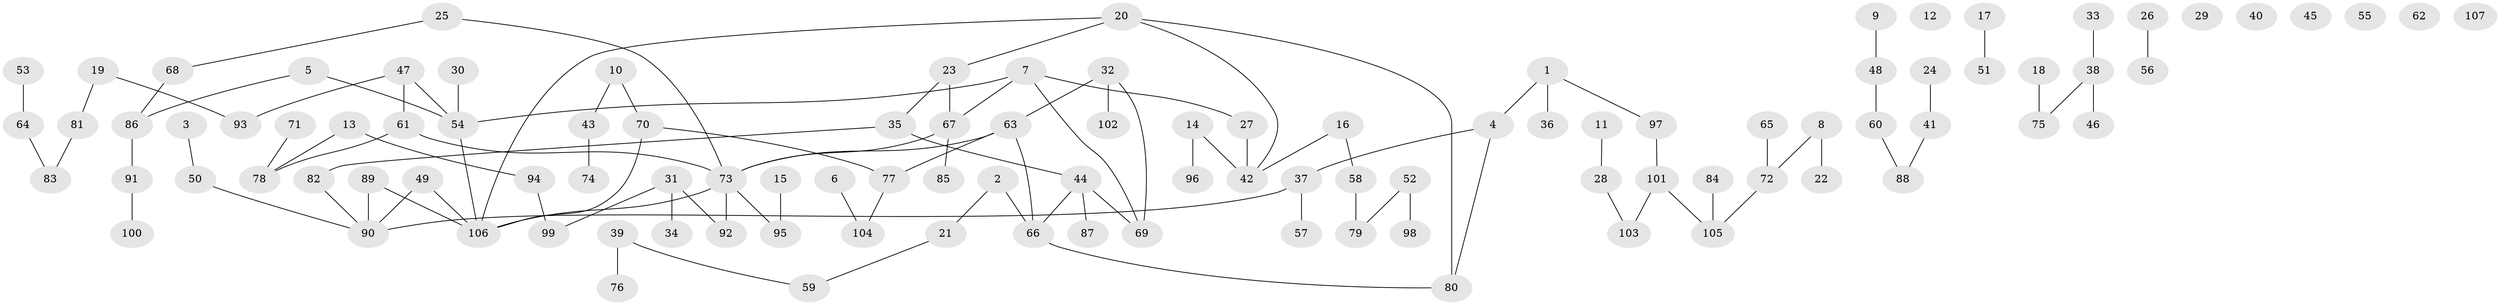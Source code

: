 // Generated by graph-tools (version 1.1) at 2025/00/03/09/25 03:00:47]
// undirected, 107 vertices, 109 edges
graph export_dot {
graph [start="1"]
  node [color=gray90,style=filled];
  1;
  2;
  3;
  4;
  5;
  6;
  7;
  8;
  9;
  10;
  11;
  12;
  13;
  14;
  15;
  16;
  17;
  18;
  19;
  20;
  21;
  22;
  23;
  24;
  25;
  26;
  27;
  28;
  29;
  30;
  31;
  32;
  33;
  34;
  35;
  36;
  37;
  38;
  39;
  40;
  41;
  42;
  43;
  44;
  45;
  46;
  47;
  48;
  49;
  50;
  51;
  52;
  53;
  54;
  55;
  56;
  57;
  58;
  59;
  60;
  61;
  62;
  63;
  64;
  65;
  66;
  67;
  68;
  69;
  70;
  71;
  72;
  73;
  74;
  75;
  76;
  77;
  78;
  79;
  80;
  81;
  82;
  83;
  84;
  85;
  86;
  87;
  88;
  89;
  90;
  91;
  92;
  93;
  94;
  95;
  96;
  97;
  98;
  99;
  100;
  101;
  102;
  103;
  104;
  105;
  106;
  107;
  1 -- 4;
  1 -- 36;
  1 -- 97;
  2 -- 21;
  2 -- 66;
  3 -- 50;
  4 -- 37;
  4 -- 80;
  5 -- 54;
  5 -- 86;
  6 -- 104;
  7 -- 27;
  7 -- 54;
  7 -- 67;
  7 -- 69;
  8 -- 22;
  8 -- 72;
  9 -- 48;
  10 -- 43;
  10 -- 70;
  11 -- 28;
  13 -- 78;
  13 -- 94;
  14 -- 42;
  14 -- 96;
  15 -- 95;
  16 -- 42;
  16 -- 58;
  17 -- 51;
  18 -- 75;
  19 -- 81;
  19 -- 93;
  20 -- 23;
  20 -- 42;
  20 -- 80;
  20 -- 106;
  21 -- 59;
  23 -- 35;
  23 -- 67;
  24 -- 41;
  25 -- 68;
  25 -- 73;
  26 -- 56;
  27 -- 42;
  28 -- 103;
  30 -- 54;
  31 -- 34;
  31 -- 92;
  31 -- 99;
  32 -- 63;
  32 -- 69;
  32 -- 102;
  33 -- 38;
  35 -- 44;
  35 -- 82;
  37 -- 57;
  37 -- 90;
  38 -- 46;
  38 -- 75;
  39 -- 59;
  39 -- 76;
  41 -- 88;
  43 -- 74;
  44 -- 66;
  44 -- 69;
  44 -- 87;
  47 -- 54;
  47 -- 61;
  47 -- 93;
  48 -- 60;
  49 -- 90;
  49 -- 106;
  50 -- 90;
  52 -- 79;
  52 -- 98;
  53 -- 64;
  54 -- 106;
  58 -- 79;
  60 -- 88;
  61 -- 73;
  61 -- 78;
  63 -- 66;
  63 -- 73;
  63 -- 77;
  64 -- 83;
  65 -- 72;
  66 -- 80;
  67 -- 73;
  67 -- 85;
  68 -- 86;
  70 -- 77;
  70 -- 106;
  71 -- 78;
  72 -- 105;
  73 -- 92;
  73 -- 95;
  73 -- 106;
  77 -- 104;
  81 -- 83;
  82 -- 90;
  84 -- 105;
  86 -- 91;
  89 -- 90;
  89 -- 106;
  91 -- 100;
  94 -- 99;
  97 -- 101;
  101 -- 103;
  101 -- 105;
}
